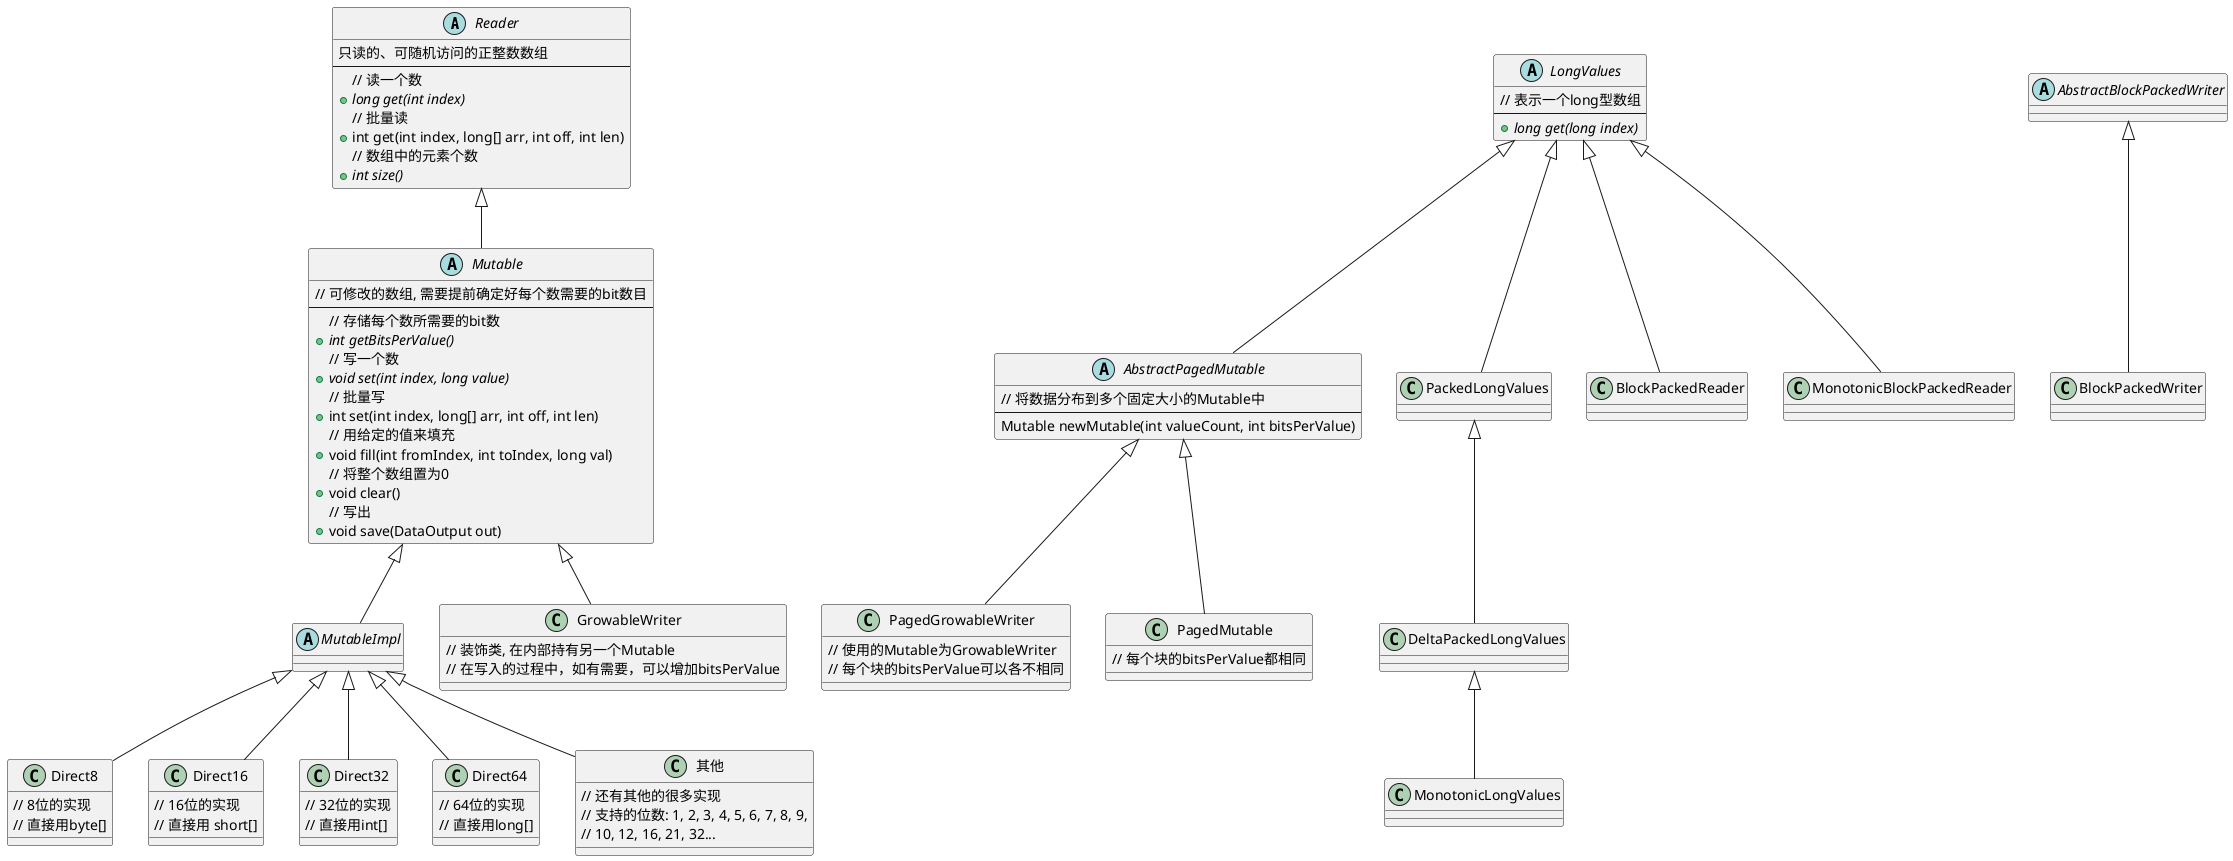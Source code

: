 @startuml

abstract class Reader{
    只读的、可随机访问的正整数数组
    ---
    // 读一个数
    +{abstract} long get(int index)
    // 批量读
    +int get(int index, long[] arr, int off, int len)
    // 数组中的元素个数
    +{abstract} int size()
}

abstract class Mutable extends Reader{
    // 可修改的数组, 需要提前确定好每个数需要的bit数目
    ---
    // 存储每个数所需要的bit数
    +{abstract} int getBitsPerValue()
    // 写一个数
    +{abstract} void set(int index, long value)
    // 批量写
    +int set(int index, long[] arr, int off, int len)
    // 用给定的值来填充
    +void fill(int fromIndex, int toIndex, long val)
    // 将整个数组置为0
    +void clear()
    // 写出
    +void save(DataOutput out)
}

abstract class MutableImpl extends Mutable{

}

class GrowableWriter extends Mutable{
    // 装饰类, 在内部持有另一个Mutable
    // 在写入的过程中，如有需要，可以增加bitsPerValue
}

class Direct8 extends MutableImpl{
    // 8位的实现
    // 直接用byte[]
}

class Direct16 extends MutableImpl{
    // 16位的实现
    // 直接用 short[]
}

class Direct32 extends MutableImpl{
    // 32位的实现
    // 直接用int[]
}

class Direct64 extends MutableImpl{
    // 64位的实现
    // 直接用long[]
}

class 其他 extends MutableImpl{
    // 还有其他的很多实现
    // 支持的位数: 1, 2, 3, 4, 5, 6, 7, 8, 9,
    // 10, 12, 16, 21, 32...
}

abstract class LongValues{
    // 表示一个long型数组
    ---
    +{abstract} long get(long index)
}

abstract class AbstractPagedMutable extends LongValues{
    // 将数据分布到多个固定大小的Mutable中
    ---
    Mutable newMutable(int valueCount, int bitsPerValue)
}

class PagedGrowableWriter extends AbstractPagedMutable{
    // 使用的Mutable为GrowableWriter
    // 每个块的bitsPerValue可以各不相同
}

class PagedMutable extends AbstractPagedMutable{
    // 每个块的bitsPerValue都相同
}

class PackedLongValues extends LongValues{
}

class BlockPackedReader extends LongValues{
}

class MonotonicBlockPackedReader extends LongValues{
}

class DeltaPackedLongValues extends PackedLongValues{
}

class MonotonicLongValues extends DeltaPackedLongValues{
}

abstract class AbstractBlockPackedWriter{
}

class BlockPackedWriter extends AbstractBlockPackedWriter{
}
@enduml
